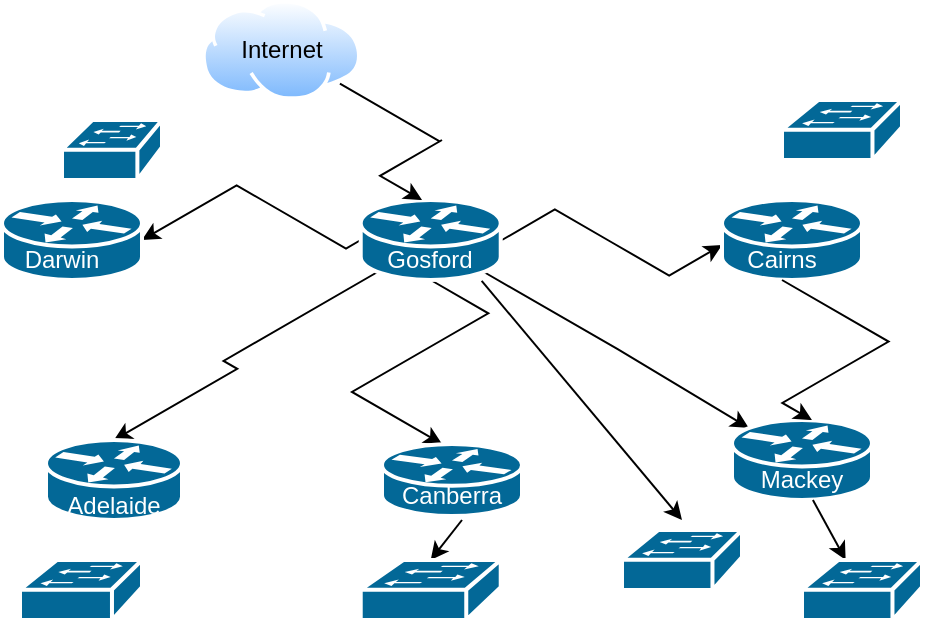 <mxfile version="20.2.7" type="github">
  <diagram id="6a731a19-8d31-9384-78a2-239565b7b9f0" name="Page-1">
    <mxGraphModel dx="501" dy="271" grid="1" gridSize="10" guides="1" tooltips="1" connect="1" arrows="1" fold="1" page="1" pageScale="1" pageWidth="1200" pageHeight="1600" background="none" math="0" shadow="0">
      <root>
        <mxCell id="0" />
        <mxCell id="1" parent="0" />
        <mxCell id="DREYdaPIcRLECL7tIHZi-2276" style="edgeStyle=isometricEdgeStyle;rounded=0;orthogonalLoop=1;jettySize=auto;html=1;fontColor=#FFFFFF;elbow=vertical;entryX=0.429;entryY=0;entryDx=0;entryDy=0;entryPerimeter=0;exitX=0.5;exitY=1;exitDx=0;exitDy=0;exitPerimeter=0;" edge="1" parent="1" source="DREYdaPIcRLECL7tIHZi-2257" target="DREYdaPIcRLECL7tIHZi-2264">
          <mxGeometry relative="1" as="geometry">
            <mxPoint x="860" y="150" as="sourcePoint" />
            <Array as="points">
              <mxPoint x="870" y="170" />
              <mxPoint x="890" y="190" />
            </Array>
          </mxGeometry>
        </mxCell>
        <mxCell id="DREYdaPIcRLECL7tIHZi-2277" style="edgeStyle=isometricEdgeStyle;rounded=0;orthogonalLoop=1;jettySize=auto;html=1;fontColor=#FFFFFF;entryX=0;entryY=0.25;entryDx=0;entryDy=0;" edge="1" parent="1" target="DREYdaPIcRLECL7tIHZi-2269">
          <mxGeometry relative="1" as="geometry">
            <mxPoint x="900" y="120" as="sourcePoint" />
          </mxGeometry>
        </mxCell>
        <mxCell id="DREYdaPIcRLECL7tIHZi-2278" style="edgeStyle=isometricEdgeStyle;rounded=0;orthogonalLoop=1;jettySize=auto;html=1;fontColor=#FFFFFF;elbow=vertical;entryX=0.12;entryY=0.1;entryDx=0;entryDy=0;entryPerimeter=0;exitX=0.88;exitY=0.9;exitDx=0;exitDy=0;exitPerimeter=0;" edge="1" parent="1" source="DREYdaPIcRLECL7tIHZi-2257" target="DREYdaPIcRLECL7tIHZi-2265">
          <mxGeometry relative="1" as="geometry" />
        </mxCell>
        <mxCell id="DREYdaPIcRLECL7tIHZi-2281" style="edgeStyle=isometricEdgeStyle;rounded=0;orthogonalLoop=1;jettySize=auto;html=1;entryX=0.5;entryY=0;entryDx=0;entryDy=0;entryPerimeter=0;fontColor=#FFFFFF;exitX=0.12;exitY=0.9;exitDx=0;exitDy=0;exitPerimeter=0;" edge="1" parent="1" source="DREYdaPIcRLECL7tIHZi-2257" target="DREYdaPIcRLECL7tIHZi-2263">
          <mxGeometry relative="1" as="geometry">
            <Array as="points">
              <mxPoint x="760" y="180" />
            </Array>
          </mxGeometry>
        </mxCell>
        <mxCell id="DREYdaPIcRLECL7tIHZi-2295" style="edgeStyle=none;rounded=0;orthogonalLoop=1;jettySize=auto;html=1;fontColor=#FFFFFF;elbow=vertical;exitX=0.864;exitY=1.011;exitDx=0;exitDy=0;exitPerimeter=0;" edge="1" parent="1" source="DREYdaPIcRLECL7tIHZi-2257">
          <mxGeometry relative="1" as="geometry">
            <mxPoint x="990" y="260" as="targetPoint" />
          </mxGeometry>
        </mxCell>
        <mxCell id="DREYdaPIcRLECL7tIHZi-2297" style="edgeStyle=isometricEdgeStyle;rounded=0;orthogonalLoop=1;jettySize=auto;html=1;fontColor=#FFFFFF;exitX=0;exitY=0.5;exitDx=0;exitDy=0;exitPerimeter=0;entryX=1;entryY=0.5;entryDx=0;entryDy=0;entryPerimeter=0;" edge="1" parent="1" source="DREYdaPIcRLECL7tIHZi-2257" target="DREYdaPIcRLECL7tIHZi-2262">
          <mxGeometry relative="1" as="geometry">
            <Array as="points">
              <mxPoint x="780" y="100" />
            </Array>
          </mxGeometry>
        </mxCell>
        <mxCell id="DREYdaPIcRLECL7tIHZi-2257" value="" style="shape=mxgraph.cisco.routers.router;sketch=0;html=1;pointerEvents=1;dashed=0;fillColor=#036897;strokeColor=#ffffff;strokeWidth=2;verticalLabelPosition=bottom;verticalAlign=top;align=center;outlineConnect=0;" vertex="1" parent="1">
          <mxGeometry x="829.36" y="100" width="70" height="40" as="geometry" />
        </mxCell>
        <mxCell id="DREYdaPIcRLECL7tIHZi-2260" style="edgeStyle=isometricEdgeStyle;rounded=0;orthogonalLoop=1;jettySize=auto;html=1;elbow=vertical;entryX=0.438;entryY=0;entryDx=0;entryDy=0;entryPerimeter=0;" edge="1" parent="1" source="DREYdaPIcRLECL7tIHZi-2259" target="DREYdaPIcRLECL7tIHZi-2257">
          <mxGeometry relative="1" as="geometry">
            <mxPoint x="830" y="100" as="targetPoint" />
            <Array as="points">
              <mxPoint x="870" y="70" />
            </Array>
          </mxGeometry>
        </mxCell>
        <mxCell id="DREYdaPIcRLECL7tIHZi-2259" value="" style="aspect=fixed;perimeter=ellipsePerimeter;html=1;align=center;shadow=0;dashed=0;spacingTop=3;image;image=img/lib/active_directory/internet_cloud.svg;" vertex="1" parent="1">
          <mxGeometry x="750" width="79.36" height="50" as="geometry" />
        </mxCell>
        <mxCell id="DREYdaPIcRLECL7tIHZi-2261" value="" style="shape=mxgraph.cisco.routers.router;sketch=0;html=1;pointerEvents=1;dashed=0;fillColor=#036897;strokeColor=#ffffff;strokeWidth=2;verticalLabelPosition=bottom;verticalAlign=top;align=center;outlineConnect=0;" vertex="1" parent="1">
          <mxGeometry x="1010" y="100" width="70" height="40" as="geometry" />
        </mxCell>
        <mxCell id="DREYdaPIcRLECL7tIHZi-2262" value="" style="shape=mxgraph.cisco.routers.router;sketch=0;html=1;pointerEvents=1;dashed=0;fillColor=#036897;strokeColor=#ffffff;strokeWidth=2;verticalLabelPosition=bottom;verticalAlign=top;align=center;outlineConnect=0;" vertex="1" parent="1">
          <mxGeometry x="650" y="100" width="70" height="40" as="geometry" />
        </mxCell>
        <mxCell id="DREYdaPIcRLECL7tIHZi-2263" value="" style="shape=mxgraph.cisco.routers.router;sketch=0;html=1;pointerEvents=1;dashed=0;fillColor=#036897;strokeColor=#ffffff;strokeWidth=2;verticalLabelPosition=bottom;verticalAlign=top;align=center;outlineConnect=0;" vertex="1" parent="1">
          <mxGeometry x="672" y="220" width="68" height="40" as="geometry" />
        </mxCell>
        <mxCell id="DREYdaPIcRLECL7tIHZi-2264" value="" style="shape=mxgraph.cisco.routers.router;sketch=0;html=1;pointerEvents=1;dashed=0;fillColor=#036897;strokeColor=#ffffff;strokeWidth=2;verticalLabelPosition=bottom;verticalAlign=top;align=center;outlineConnect=0;" vertex="1" parent="1">
          <mxGeometry x="840" y="222" width="70" height="36" as="geometry" />
        </mxCell>
        <mxCell id="DREYdaPIcRLECL7tIHZi-2265" value="" style="shape=mxgraph.cisco.routers.router;sketch=0;html=1;pointerEvents=1;dashed=0;fillColor=#036897;strokeColor=#ffffff;strokeWidth=2;verticalLabelPosition=bottom;verticalAlign=top;align=center;outlineConnect=0;" vertex="1" parent="1">
          <mxGeometry x="1015" y="210" width="70" height="40" as="geometry" />
        </mxCell>
        <mxCell id="DREYdaPIcRLECL7tIHZi-2266" value="Internet" style="text;html=1;strokeColor=none;fillColor=none;align=center;verticalAlign=middle;whiteSpace=wrap;rounded=0;" vertex="1" parent="1">
          <mxGeometry x="759.68" y="10" width="60" height="30" as="geometry" />
        </mxCell>
        <mxCell id="DREYdaPIcRLECL7tIHZi-2268" value="Gosford" style="text;html=1;strokeColor=none;fillColor=none;align=center;verticalAlign=middle;whiteSpace=wrap;rounded=0;fontColor=#FFFFFF;" vertex="1" parent="1">
          <mxGeometry x="834.36" y="130" width="60" as="geometry" />
        </mxCell>
        <mxCell id="DREYdaPIcRLECL7tIHZi-2279" style="edgeStyle=isometricEdgeStyle;rounded=0;orthogonalLoop=1;jettySize=auto;html=1;fontColor=#FFFFFF;elbow=vertical;entryX=0.571;entryY=0;entryDx=0;entryDy=0;entryPerimeter=0;" edge="1" parent="1" target="DREYdaPIcRLECL7tIHZi-2265">
          <mxGeometry relative="1" as="geometry">
            <mxPoint x="1070" y="210" as="targetPoint" />
            <mxPoint x="1040" y="140" as="sourcePoint" />
            <Array as="points">
              <mxPoint x="1060" y="190" />
            </Array>
          </mxGeometry>
        </mxCell>
        <mxCell id="DREYdaPIcRLECL7tIHZi-2269" value="Cairns" style="text;html=1;strokeColor=none;fillColor=none;align=center;verticalAlign=middle;whiteSpace=wrap;rounded=0;fontColor=#FFFFFF;" vertex="1" parent="1">
          <mxGeometry x="1010" y="115" width="60" height="30" as="geometry" />
        </mxCell>
        <mxCell id="DREYdaPIcRLECL7tIHZi-2299" style="edgeStyle=none;rounded=0;orthogonalLoop=1;jettySize=auto;html=1;fontColor=#FFFFFF;" edge="1" parent="1" source="DREYdaPIcRLECL7tIHZi-2271" target="DREYdaPIcRLECL7tIHZi-2284">
          <mxGeometry relative="1" as="geometry" />
        </mxCell>
        <mxCell id="DREYdaPIcRLECL7tIHZi-2271" value="Mackey" style="text;html=1;strokeColor=none;fillColor=none;align=center;verticalAlign=middle;whiteSpace=wrap;rounded=0;fontColor=#FFFFFF;" vertex="1" parent="1">
          <mxGeometry x="1020" y="230" width="60" height="20" as="geometry" />
        </mxCell>
        <mxCell id="DREYdaPIcRLECL7tIHZi-2294" style="edgeStyle=none;rounded=0;orthogonalLoop=1;jettySize=auto;html=1;entryX=0.5;entryY=0;entryDx=0;entryDy=0;entryPerimeter=0;fontColor=#FFFFFF;elbow=vertical;" edge="1" parent="1" target="DREYdaPIcRLECL7tIHZi-2285">
          <mxGeometry relative="1" as="geometry">
            <mxPoint x="880" y="260" as="sourcePoint" />
          </mxGeometry>
        </mxCell>
        <mxCell id="DREYdaPIcRLECL7tIHZi-2272" value="Canberra" style="text;html=1;strokeColor=none;fillColor=none;align=center;verticalAlign=middle;whiteSpace=wrap;rounded=0;fontColor=#FFFFFF;" vertex="1" parent="1">
          <mxGeometry x="840" y="235" width="70" height="25" as="geometry" />
        </mxCell>
        <mxCell id="DREYdaPIcRLECL7tIHZi-2273" value="Adelaide" style="text;html=1;strokeColor=none;fillColor=none;align=center;verticalAlign=middle;whiteSpace=wrap;rounded=0;fontColor=#FFFFFF;" vertex="1" parent="1">
          <mxGeometry x="676" y="240" width="60" height="25" as="geometry" />
        </mxCell>
        <mxCell id="DREYdaPIcRLECL7tIHZi-2274" value="Darwin" style="text;html=1;strokeColor=none;fillColor=none;align=center;verticalAlign=middle;whiteSpace=wrap;rounded=0;fontColor=#FFFFFF;" vertex="1" parent="1">
          <mxGeometry x="650" y="115" width="60" height="30" as="geometry" />
        </mxCell>
        <mxCell id="DREYdaPIcRLECL7tIHZi-2283" value="" style="shape=mxgraph.cisco.switches.workgroup_switch;sketch=0;html=1;pointerEvents=1;dashed=0;fillColor=#036897;strokeColor=#ffffff;strokeWidth=2;verticalLabelPosition=bottom;verticalAlign=top;align=center;outlineConnect=0;fontColor=#FFFFFF;" vertex="1" parent="1">
          <mxGeometry x="1040" y="50" width="60" height="30" as="geometry" />
        </mxCell>
        <mxCell id="DREYdaPIcRLECL7tIHZi-2284" value="" style="shape=mxgraph.cisco.switches.workgroup_switch;sketch=0;html=1;pointerEvents=1;dashed=0;fillColor=#036897;strokeColor=#ffffff;strokeWidth=2;verticalLabelPosition=bottom;verticalAlign=top;align=center;outlineConnect=0;fontColor=#FFFFFF;" vertex="1" parent="1">
          <mxGeometry x="1050" y="280" width="60" height="30" as="geometry" />
        </mxCell>
        <mxCell id="DREYdaPIcRLECL7tIHZi-2285" value="" style="shape=mxgraph.cisco.switches.workgroup_switch;sketch=0;html=1;pointerEvents=1;dashed=0;fillColor=#036897;strokeColor=#ffffff;strokeWidth=2;verticalLabelPosition=bottom;verticalAlign=top;align=center;outlineConnect=0;fontColor=#FFFFFF;" vertex="1" parent="1">
          <mxGeometry x="829.36" y="280" width="70" height="30" as="geometry" />
        </mxCell>
        <mxCell id="DREYdaPIcRLECL7tIHZi-2286" value="" style="shape=mxgraph.cisco.switches.workgroup_switch;sketch=0;html=1;pointerEvents=1;dashed=0;fillColor=#036897;strokeColor=#ffffff;strokeWidth=2;verticalLabelPosition=bottom;verticalAlign=top;align=center;outlineConnect=0;fontColor=#FFFFFF;" vertex="1" parent="1">
          <mxGeometry x="960" y="265" width="60" height="30" as="geometry" />
        </mxCell>
        <mxCell id="DREYdaPIcRLECL7tIHZi-2287" value="" style="shape=mxgraph.cisco.switches.workgroup_switch;sketch=0;html=1;pointerEvents=1;dashed=0;fillColor=#036897;strokeColor=#ffffff;strokeWidth=2;verticalLabelPosition=bottom;verticalAlign=top;align=center;outlineConnect=0;fontColor=#FFFFFF;" vertex="1" parent="1">
          <mxGeometry x="659" y="280" width="61" height="30" as="geometry" />
        </mxCell>
        <mxCell id="DREYdaPIcRLECL7tIHZi-2288" value="" style="shape=mxgraph.cisco.switches.workgroup_switch;sketch=0;html=1;pointerEvents=1;dashed=0;fillColor=#036897;strokeColor=#ffffff;strokeWidth=2;verticalLabelPosition=bottom;verticalAlign=top;align=center;outlineConnect=0;fontColor=#FFFFFF;" vertex="1" parent="1">
          <mxGeometry x="680" y="60" width="50" height="30" as="geometry" />
        </mxCell>
      </root>
    </mxGraphModel>
  </diagram>
</mxfile>
